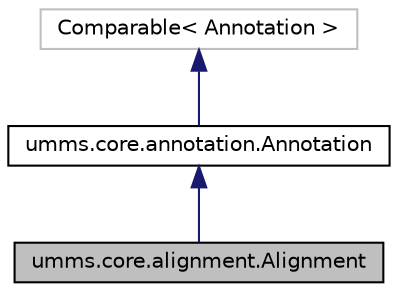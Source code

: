 digraph "umms.core.alignment.Alignment"
{
  edge [fontname="Helvetica",fontsize="10",labelfontname="Helvetica",labelfontsize="10"];
  node [fontname="Helvetica",fontsize="10",shape=record];
  Node1 [label="umms.core.alignment.Alignment",height=0.2,width=0.4,color="black", fillcolor="grey75", style="filled" fontcolor="black"];
  Node2 -> Node1 [dir="back",color="midnightblue",fontsize="10",style="solid"];
  Node2 [label="umms.core.annotation.Annotation",height=0.2,width=0.4,color="black", fillcolor="white", style="filled",URL="$interfaceumms_1_1core_1_1annotation_1_1_annotation.html"];
  Node3 -> Node2 [dir="back",color="midnightblue",fontsize="10",style="solid"];
  Node3 [label="Comparable\< Annotation \>",height=0.2,width=0.4,color="grey75", fillcolor="white", style="filled"];
}
